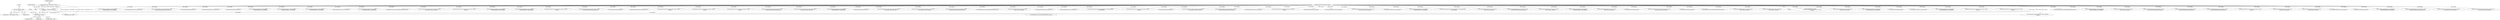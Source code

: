 digraph "0_ImageMagick_f6e9d0d9955e85bdd7540b251cd50d598dacc5e6_2@API" {
"1000152" [label="(Call,assert(exception != (ExceptionInfo *) NULL))"];
"1000153" [label="(Call,exception != (ExceptionInfo *) NULL)"];
"1000112" [label="(MethodParameterIn,ExceptionInfo *exception)"];
"1000155" [label="(Call,(ExceptionInfo *) NULL)"];
"1000128" [label="(Call,(const ImageInfo *) NULL)"];
"1001658" [label="(Call,GetVirtualPixels(canvas_image,\n                    canvas_image->extract_info.x,0,canvas_image->columns,1,\n                    exception))"];
"1001673" [label="(Call,GetAuthenticPixels(image,0,y-image->extract_info.y,\n                    image->columns,1,exception))"];
"1002479" [label="(Call,ThrowFileException(exception,CorruptImageError,\n                \"UnexpectedEndOfFile\",image->filename))"];
"1001725" [label="(Call,SyncAuthenticPixels(image,exception))"];
"1002233" [label="(Call,SyncAuthenticPixels(canvas_image,exception))"];
"1001363" [label="(Call,ThrowFileException(exception,CorruptImageError,\n                \"UnexpectedEndOfFile\",image->filename))"];
"1000161" [label="(Identifier,exception)"];
"1000725" [label="(Call,GetAuthenticPixels(canvas_image,0,0,canvas_image->columns,1,\n              exception))"];
"1001597" [label="(Call,GetAuthenticPixels(canvas_image,0,0,canvas_image->columns,1,\n                exception))"];
"1000192" [label="(Call,OpenBlob(image_info,image,ReadBinaryBlobMode,exception))"];
"1001788" [label="(Call,OpenBlob(image_info,image,ReadBinaryBlobMode,exception))"];
"1000229" [label="(Call,CloneImage(image,image->extract_info.width,1,MagickFalse,\n    exception))"];
"1000691" [label="(Call,ThrowFileException(exception,CorruptImageError,\n                \"UnexpectedEndOfFile\",image->filename))"];
"1001449" [label="(Call,GetAuthenticPixels(image,0,y-image->extract_info.y,\n                image->columns,1,exception))"];
"1000154" [label="(Identifier,exception)"];
"1002799" [label="(Call,ImportQuantumPixels(canvas_image,(CacheView *) NULL,\n                quantum_info,BlueQuantum,pixels,exception))"];
"1002507" [label="(Call,ImportQuantumPixels(canvas_image,(CacheView *) NULL,\n            quantum_info,RedQuantum,pixels,exception))"];
"1001937" [label="(Call,ImportQuantumPixels(canvas_image,(CacheView *) NULL,\n            quantum_info,BlueQuantum,pixels,exception))"];
"1002204" [label="(Call,GetAuthenticPixels(canvas_image,0,0,canvas_image->columns,1,\n            exception))"];
"1000801" [label="(Call,GetAuthenticPixels(image,0,y-image->extract_info.y,\n                  image->columns,1,exception))"];
"1002565" [label="(Call,GetAuthenticPixels(image,0,y-image->extract_info.y,\n                image->columns,1,exception))"];
"1003066" [label="(MethodReturn,static Image *)"];
"1001626" [label="(Call,SyncAuthenticPixels(canvas_image,exception))"];
"1002332" [label="(Call,SyncAuthenticPixels(image,exception))"];
"1001909" [label="(Call,ThrowFileException(exception,CorruptImageError,\n                \"UnexpectedEndOfFile\",image->filename))"];
"1001615" [label="(Call,ImportQuantumPixels(canvas_image,(CacheView *) NULL,\n                quantum_info,AlphaQuantum,pixels,exception))"];
"1000518" [label="(Call,GetVirtualPixels(canvas_image,canvas_image->extract_info.x,0,\n                canvas_image->columns,1,exception))"];
"1001238" [label="(Call,GetVirtualPixels(canvas_image,canvas_image->extract_info.x,0,\n                canvas_image->columns,1,exception))"];
"1002771" [label="(Call,ThrowFileException(exception,CorruptImageError,\n                    \"UnexpectedEndOfFile\",image->filename))"];
"1001010" [label="(Call,SyncAuthenticPixels(canvas_image,exception))"];
"1000475" [label="(Call,ImportQuantumPixels(canvas_image,(CacheView *) NULL,\n            quantum_info,quantum_type,pixels,exception))"];
"1002617" [label="(Call,SyncAuthenticPixels(image,exception))"];
"1001948" [label="(Call,SyncAuthenticPixels(canvas_image,exception))"];
"1000889" [label="(Call,SyncAuthenticPixels(image,exception))"];
"1002731" [label="(Call,ThrowFileException(exception,CorruptImageError,\n                      \"UnexpectedEndOfFile\",image->filename))"];
"1000971" [label="(Call,ThrowFileException(exception,CorruptImageError,\n                \"UnexpectedEndOfFile\",image->filename))"];
"1001167" [label="(Call,ThrowFileException(exception,CorruptImageError,\n                \"UnexpectedEndOfFile\",image->filename))"];
"1002518" [label="(Call,SyncAuthenticPixels(canvas_image,exception))"];
"1002194" [label="(Call,ThrowFileException(exception,CorruptImageError,\n                \"UnexpectedEndOfFile\",image->filename))"];
"1002667" [label="(Call,OpenBlob(image_info,image,ReadBinaryBlobMode,exception))"];
"1001434" [label="(Call,GetVirtualPixels(canvas_image,canvas_image->extract_info.x,0,\n                canvas_image->columns,1,exception))"];
"1002781" [label="(Call,GetAuthenticPixels(canvas_image,0,0,canvas_image->columns,1,\n                exception))"];
"1002154" [label="(Call,ThrowFileException(exception,CorruptImageError,\n                  \"UnexpectedEndOfFile\",image->filename))"];
"1001587" [label="(Call,ThrowFileException(exception,CorruptImageError,\n                    \"UnexpectedEndOfFile\",image->filename))"];
"1000126" [label="(Call,image_info != (const ImageInfo *) NULL)"];
"1001373" [label="(Call,GetAuthenticPixels(canvas_image,0,0,canvas_image->columns,1,\n            exception))"];
"1000207" [label="(Call,(Image *) NULL)"];
"1000743" [label="(Call,ImportQuantumPixels(canvas_image,(CacheView *) NULL,\n              quantum_info,quantum_type,pixels,exception))"];
"1002047" [label="(Call,SyncAuthenticPixels(image,exception))"];
"1000387" [label="(Call,InheritException(exception,&image->exception))"];
"1001177" [label="(Call,GetAuthenticPixels(canvas_image,0,0,canvas_image->columns,1,\n            exception))"];
"1000157" [label="(Identifier,NULL)"];
"1000981" [label="(Call,GetAuthenticPixels(canvas_image,0,0,canvas_image->columns,1,\n            exception))"];
"1000457" [label="(Call,GetAuthenticPixels(canvas_image,0,0,canvas_image->columns,1,\n            exception))"];
"1000999" [label="(Call,ImportQuantumPixels(canvas_image,(CacheView *) NULL,\n            quantum_info,RedQuantum,pixels,exception))"];
"1000128" [label="(Call,(const ImageInfo *) NULL)"];
"1001980" [label="(Call,GetVirtualPixels(canvas_image,canvas_image->extract_info.x,0,\n                canvas_image->columns,1,exception))"];
"1002439" [label="(Call,ThrowFileException(exception,CorruptImageError,\n                  \"UnexpectedEndOfFile\",image->filename))"];
"1000606" [label="(Call,SyncAuthenticPixels(image,exception))"];
"1000786" [label="(Call,GetVirtualPixels(canvas_image,canvas_image->extract_info.x,0,\n                  canvas_image->columns,1,exception))"];
"1000130" [label="(Identifier,NULL)"];
"1001042" [label="(Call,GetVirtualPixels(canvas_image,canvas_image->extract_info.x,0,\n                canvas_image->columns,1,exception))"];
"1001195" [label="(Call,ImportQuantumPixels(canvas_image,(CacheView *) NULL,\n            quantum_info,GreenQuantum,pixels,exception))"];
"1002375" [label="(Call,OpenBlob(image_info,image,ReadBinaryBlobMode,exception))"];
"1001057" [label="(Call,GetAuthenticPixels(image,0,y-image->extract_info.y,\n                image->columns,1,exception))"];
"1001206" [label="(Call,SyncAuthenticPixels(canvas_image,exception))"];
"1001402" [label="(Call,SyncAuthenticPixels(canvas_image,exception))"];
"1000112" [label="(MethodParameterIn,ExceptionInfo *exception)"];
"1000220" [label="(Call,ThrowFileException(exception,CorruptImageError,\"UnexpectedEndOfFile\",\n          image->filename))"];
"1000153" [label="(Call,exception != (ExceptionInfo *) NULL)"];
"1002489" [label="(Call,GetAuthenticPixels(canvas_image,0,0,canvas_image->columns,1,\n            exception))"];
"1002909" [label="(Call,SyncAuthenticPixels(image,exception))"];
"1002842" [label="(Call,GetVirtualPixels(canvas_image,canvas_image->extract_info.x,\n                    0,canvas_image->columns,1,exception))"];
"1002222" [label="(Call,ImportQuantumPixels(canvas_image,(CacheView *) NULL,\n            quantum_info,GreenQuantum,pixels,exception))"];
"1000486" [label="(Call,SyncAuthenticPixels(canvas_image,exception))"];
"1001919" [label="(Call,GetAuthenticPixels(canvas_image,0,0,canvas_image->columns,1,\n            exception))"];
"1001109" [label="(Call,SyncAuthenticPixels(image,exception))"];
"1002810" [label="(Call,SyncAuthenticPixels(canvas_image,exception))"];
"1000155" [label="(Call,(ExceptionInfo *) NULL)"];
"1002265" [label="(Call,GetVirtualPixels(canvas_image,canvas_image->extract_info.x,0,\n                canvas_image->columns,1,exception))"];
"1000754" [label="(Call,SyncAuthenticPixels(canvas_image,exception))"];
"1000447" [label="(Call,ThrowFileException(exception,CorruptImageError,\n                \"UnexpectedEndOfFile\",image->filename))"];
"1001820" [label="(Call,ThrowFileException(exception,CorruptImageError,\"UnexpectedEndOfFile\",\n            image->filename))"];
"1001253" [label="(Call,GetAuthenticPixels(image,0,y-image->extract_info.y,\n                image->columns,1,exception))"];
"1001391" [label="(Call,ImportQuantumPixels(canvas_image,(CacheView *) NULL,\n            quantum_info,BlueQuantum,pixels,exception))"];
"1000533" [label="(Call,QueueAuthenticPixels(image,0,y-image->extract_info.y,\n                image->columns,1,exception))"];
"1000113" [label="(Block,)"];
"1001869" [label="(Call,ThrowFileException(exception,CorruptImageError,\n                  \"UnexpectedEndOfFile\",image->filename))"];
"1002857" [label="(Call,GetAuthenticPixels(image,0,y-image->extract_info.y,\n                    image->columns,1,exception))"];
"1001305" [label="(Call,SyncAuthenticPixels(image,exception))"];
"1002550" [label="(Call,GetVirtualPixels(canvas_image,canvas_image->extract_info.x,0,\n                canvas_image->columns,1,exception))"];
"1001501" [label="(Call,SyncAuthenticPixels(image,exception))"];
"1000152" [label="(Call,assert(exception != (ExceptionInfo *) NULL))"];
"1002090" [label="(Call,OpenBlob(image_info,image,ReadBinaryBlobMode,exception))"];
"1002280" [label="(Call,GetAuthenticPixels(image,0,y-image->extract_info.y,\n                image->columns,1,exception))"];
"1000252" [label="(Call,(QuantumInfo *) NULL)"];
"1001995" [label="(Call,GetAuthenticPixels(image,0,y-image->extract_info.y,\n                image->columns,1,exception))"];
"1000152" -> "1000113"  [label="AST: "];
"1000152" -> "1000153"  [label="CFG: "];
"1000153" -> "1000152"  [label="AST: "];
"1000161" -> "1000152"  [label="CFG: "];
"1000152" -> "1003066"  [label="DDG: assert(exception != (ExceptionInfo *) NULL)"];
"1000152" -> "1003066"  [label="DDG: exception != (ExceptionInfo *) NULL"];
"1000153" -> "1000152"  [label="DDG: exception"];
"1000153" -> "1000152"  [label="DDG: (ExceptionInfo *) NULL"];
"1000153" -> "1000155"  [label="CFG: "];
"1000154" -> "1000153"  [label="AST: "];
"1000155" -> "1000153"  [label="AST: "];
"1000153" -> "1003066"  [label="DDG: (ExceptionInfo *) NULL"];
"1000112" -> "1000153"  [label="DDG: exception"];
"1000155" -> "1000153"  [label="DDG: NULL"];
"1000153" -> "1000192"  [label="DDG: exception"];
"1000153" -> "1000229"  [label="DDG: exception"];
"1000112" -> "1000110"  [label="AST: "];
"1000112" -> "1003066"  [label="DDG: exception"];
"1000112" -> "1000192"  [label="DDG: exception"];
"1000112" -> "1000220"  [label="DDG: exception"];
"1000112" -> "1000229"  [label="DDG: exception"];
"1000112" -> "1000387"  [label="DDG: exception"];
"1000112" -> "1000447"  [label="DDG: exception"];
"1000112" -> "1000457"  [label="DDG: exception"];
"1000112" -> "1000475"  [label="DDG: exception"];
"1000112" -> "1000486"  [label="DDG: exception"];
"1000112" -> "1000518"  [label="DDG: exception"];
"1000112" -> "1000533"  [label="DDG: exception"];
"1000112" -> "1000606"  [label="DDG: exception"];
"1000112" -> "1000691"  [label="DDG: exception"];
"1000112" -> "1000725"  [label="DDG: exception"];
"1000112" -> "1000743"  [label="DDG: exception"];
"1000112" -> "1000754"  [label="DDG: exception"];
"1000112" -> "1000786"  [label="DDG: exception"];
"1000112" -> "1000801"  [label="DDG: exception"];
"1000112" -> "1000889"  [label="DDG: exception"];
"1000112" -> "1000971"  [label="DDG: exception"];
"1000112" -> "1000981"  [label="DDG: exception"];
"1000112" -> "1000999"  [label="DDG: exception"];
"1000112" -> "1001010"  [label="DDG: exception"];
"1000112" -> "1001042"  [label="DDG: exception"];
"1000112" -> "1001057"  [label="DDG: exception"];
"1000112" -> "1001109"  [label="DDG: exception"];
"1000112" -> "1001167"  [label="DDG: exception"];
"1000112" -> "1001177"  [label="DDG: exception"];
"1000112" -> "1001195"  [label="DDG: exception"];
"1000112" -> "1001206"  [label="DDG: exception"];
"1000112" -> "1001238"  [label="DDG: exception"];
"1000112" -> "1001253"  [label="DDG: exception"];
"1000112" -> "1001305"  [label="DDG: exception"];
"1000112" -> "1001363"  [label="DDG: exception"];
"1000112" -> "1001373"  [label="DDG: exception"];
"1000112" -> "1001391"  [label="DDG: exception"];
"1000112" -> "1001402"  [label="DDG: exception"];
"1000112" -> "1001434"  [label="DDG: exception"];
"1000112" -> "1001449"  [label="DDG: exception"];
"1000112" -> "1001501"  [label="DDG: exception"];
"1000112" -> "1001587"  [label="DDG: exception"];
"1000112" -> "1001597"  [label="DDG: exception"];
"1000112" -> "1001615"  [label="DDG: exception"];
"1000112" -> "1001626"  [label="DDG: exception"];
"1000112" -> "1001658"  [label="DDG: exception"];
"1000112" -> "1001673"  [label="DDG: exception"];
"1000112" -> "1001725"  [label="DDG: exception"];
"1000112" -> "1001788"  [label="DDG: exception"];
"1000112" -> "1001820"  [label="DDG: exception"];
"1000112" -> "1001869"  [label="DDG: exception"];
"1000112" -> "1001909"  [label="DDG: exception"];
"1000112" -> "1001919"  [label="DDG: exception"];
"1000112" -> "1001937"  [label="DDG: exception"];
"1000112" -> "1001948"  [label="DDG: exception"];
"1000112" -> "1001980"  [label="DDG: exception"];
"1000112" -> "1001995"  [label="DDG: exception"];
"1000112" -> "1002047"  [label="DDG: exception"];
"1000112" -> "1002090"  [label="DDG: exception"];
"1000112" -> "1002154"  [label="DDG: exception"];
"1000112" -> "1002194"  [label="DDG: exception"];
"1000112" -> "1002204"  [label="DDG: exception"];
"1000112" -> "1002222"  [label="DDG: exception"];
"1000112" -> "1002233"  [label="DDG: exception"];
"1000112" -> "1002265"  [label="DDG: exception"];
"1000112" -> "1002280"  [label="DDG: exception"];
"1000112" -> "1002332"  [label="DDG: exception"];
"1000112" -> "1002375"  [label="DDG: exception"];
"1000112" -> "1002439"  [label="DDG: exception"];
"1000112" -> "1002479"  [label="DDG: exception"];
"1000112" -> "1002489"  [label="DDG: exception"];
"1000112" -> "1002507"  [label="DDG: exception"];
"1000112" -> "1002518"  [label="DDG: exception"];
"1000112" -> "1002550"  [label="DDG: exception"];
"1000112" -> "1002565"  [label="DDG: exception"];
"1000112" -> "1002617"  [label="DDG: exception"];
"1000112" -> "1002667"  [label="DDG: exception"];
"1000112" -> "1002731"  [label="DDG: exception"];
"1000112" -> "1002771"  [label="DDG: exception"];
"1000112" -> "1002781"  [label="DDG: exception"];
"1000112" -> "1002799"  [label="DDG: exception"];
"1000112" -> "1002810"  [label="DDG: exception"];
"1000112" -> "1002842"  [label="DDG: exception"];
"1000112" -> "1002857"  [label="DDG: exception"];
"1000112" -> "1002909"  [label="DDG: exception"];
"1000155" -> "1000157"  [label="CFG: "];
"1000156" -> "1000155"  [label="AST: "];
"1000157" -> "1000155"  [label="AST: "];
"1000128" -> "1000155"  [label="DDG: NULL"];
"1000155" -> "1000207"  [label="DDG: NULL"];
"1000155" -> "1000252"  [label="DDG: NULL"];
"1000128" -> "1000126"  [label="AST: "];
"1000128" -> "1000130"  [label="CFG: "];
"1000129" -> "1000128"  [label="AST: "];
"1000130" -> "1000128"  [label="AST: "];
"1000126" -> "1000128"  [label="CFG: "];
"1000128" -> "1000126"  [label="DDG: NULL"];
}
